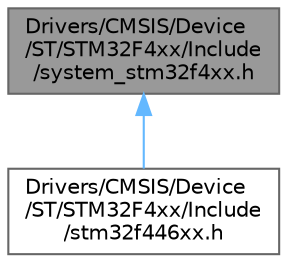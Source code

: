 digraph "Drivers/CMSIS/Device/ST/STM32F4xx/Include/system_stm32f4xx.h"
{
 // LATEX_PDF_SIZE
  bgcolor="transparent";
  edge [fontname=Helvetica,fontsize=10,labelfontname=Helvetica,labelfontsize=10];
  node [fontname=Helvetica,fontsize=10,shape=box,height=0.2,width=0.4];
  Node1 [id="Node000001",label="Drivers/CMSIS/Device\l/ST/STM32F4xx/Include\l/system_stm32f4xx.h",height=0.2,width=0.4,color="gray40", fillcolor="grey60", style="filled", fontcolor="black",tooltip="CMSIS Cortex-M4 Device System Source File for STM32F4xx devices."];
  Node1 -> Node2 [id="edge1_Node000001_Node000002",dir="back",color="steelblue1",style="solid",tooltip=" "];
  Node2 [id="Node000002",label="Drivers/CMSIS/Device\l/ST/STM32F4xx/Include\l/stm32f446xx.h",height=0.2,width=0.4,color="grey40", fillcolor="white", style="filled",URL="$stm32f446xx_8h.html",tooltip="CMSIS STM32F446xx Device Peripheral Access Layer Header File."];
}
